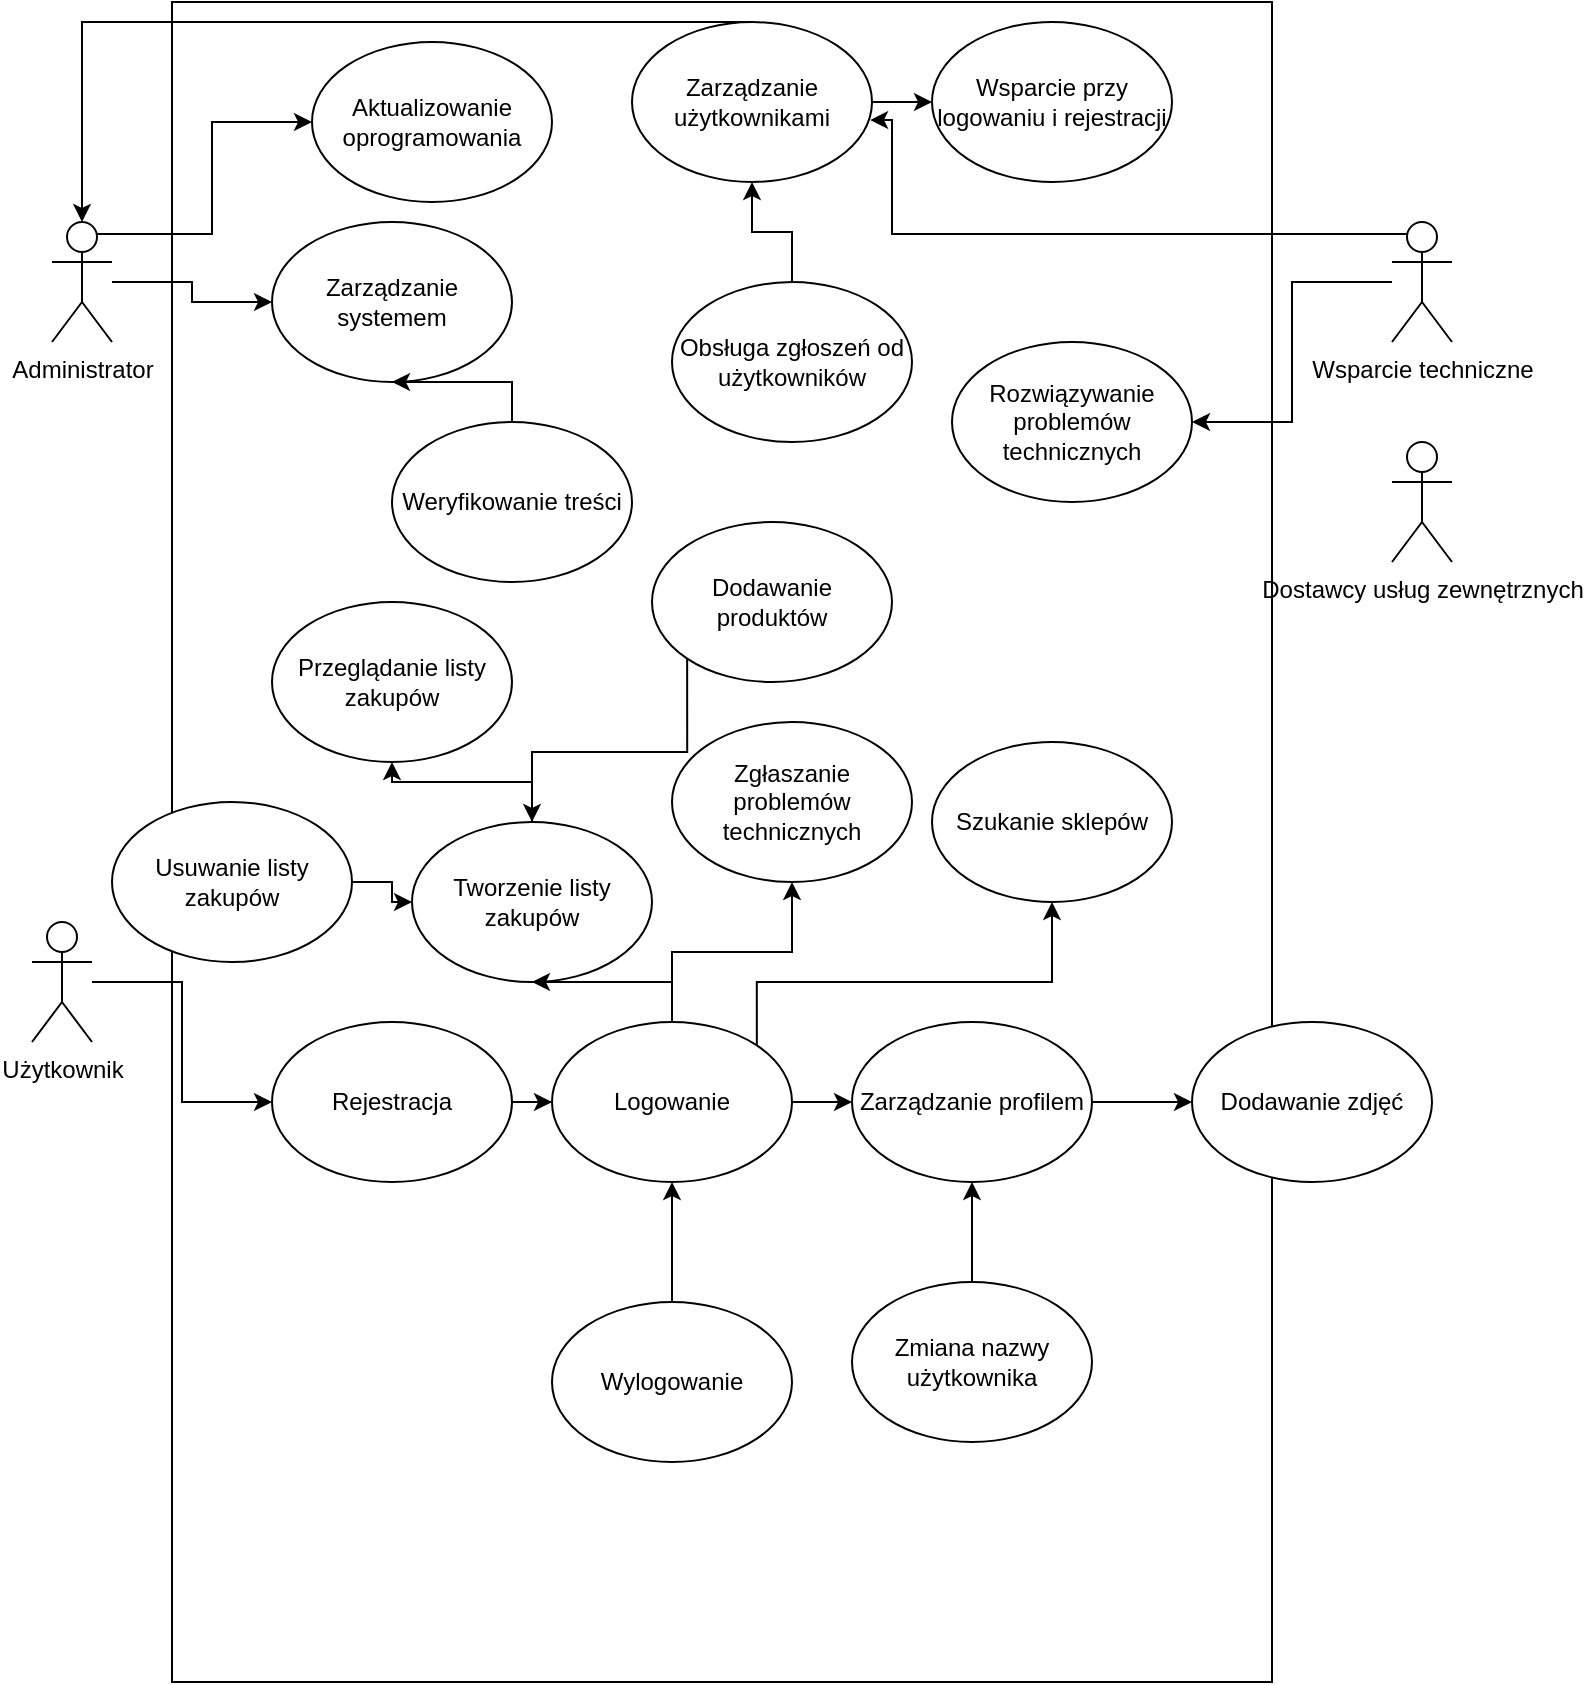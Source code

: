 <mxfile version="24.3.1" type="github">
  <diagram name="Page-1" id="LEZbWoxVUDS4-kTCrXxD">
    <mxGraphModel dx="794" dy="673" grid="1" gridSize="10" guides="1" tooltips="1" connect="1" arrows="1" fold="1" page="1" pageScale="1" pageWidth="850" pageHeight="1100" math="0" shadow="0">
      <root>
        <mxCell id="0" />
        <mxCell id="1" parent="0" />
        <mxCell id="K87021AXg9v8rqYW4FeP-8" value="" style="rounded=0;whiteSpace=wrap;html=1;shadow=0;" parent="1" vertex="1">
          <mxGeometry x="160" y="20" width="550" height="840" as="geometry" />
        </mxCell>
        <mxCell id="e0XvPMYwWgMYgYlpoTrx-16" value="" style="edgeStyle=orthogonalEdgeStyle;rounded=0;orthogonalLoop=1;jettySize=auto;html=1;" edge="1" parent="1" source="K87021AXg9v8rqYW4FeP-1" target="e0XvPMYwWgMYgYlpoTrx-7">
          <mxGeometry relative="1" as="geometry" />
        </mxCell>
        <mxCell id="e0XvPMYwWgMYgYlpoTrx-17" style="edgeStyle=orthogonalEdgeStyle;rounded=0;orthogonalLoop=1;jettySize=auto;html=1;exitX=0.75;exitY=0.1;exitDx=0;exitDy=0;exitPerimeter=0;entryX=0;entryY=0.5;entryDx=0;entryDy=0;" edge="1" parent="1" source="K87021AXg9v8rqYW4FeP-1" target="K87021AXg9v8rqYW4FeP-9">
          <mxGeometry relative="1" as="geometry" />
        </mxCell>
        <mxCell id="K87021AXg9v8rqYW4FeP-1" value="&lt;div&gt;Administrator&lt;/div&gt;" style="shape=umlActor;verticalLabelPosition=bottom;verticalAlign=top;html=1;outlineConnect=0;" parent="1" vertex="1">
          <mxGeometry x="100" y="130" width="30" height="60" as="geometry" />
        </mxCell>
        <mxCell id="e0XvPMYwWgMYgYlpoTrx-27" style="edgeStyle=orthogonalEdgeStyle;rounded=0;orthogonalLoop=1;jettySize=auto;html=1;" edge="1" parent="1" source="K87021AXg9v8rqYW4FeP-2" target="e0XvPMYwWgMYgYlpoTrx-4">
          <mxGeometry relative="1" as="geometry" />
        </mxCell>
        <mxCell id="K87021AXg9v8rqYW4FeP-2" value="&lt;div&gt;Użytkownik&lt;/div&gt;" style="shape=umlActor;verticalLabelPosition=bottom;verticalAlign=top;html=1;outlineConnect=0;" parent="1" vertex="1">
          <mxGeometry x="90" y="480" width="30" height="60" as="geometry" />
        </mxCell>
        <mxCell id="K87021AXg9v8rqYW4FeP-9" value="&lt;div&gt;Aktualizowanie oprogramowania&lt;/div&gt;" style="ellipse;whiteSpace=wrap;html=1;" parent="1" vertex="1">
          <mxGeometry x="230" y="40" width="120" height="80" as="geometry" />
        </mxCell>
        <mxCell id="K87021AXg9v8rqYW4FeP-10" value="Przeglądanie listy zakupów" style="ellipse;whiteSpace=wrap;html=1;" parent="1" vertex="1">
          <mxGeometry x="210" y="320" width="120" height="80" as="geometry" />
        </mxCell>
        <mxCell id="e0XvPMYwWgMYgYlpoTrx-30" style="edgeStyle=orthogonalEdgeStyle;rounded=0;orthogonalLoop=1;jettySize=auto;html=1;" edge="1" parent="1" source="e0XvPMYwWgMYgYlpoTrx-1" target="K87021AXg9v8rqYW4FeP-10">
          <mxGeometry relative="1" as="geometry" />
        </mxCell>
        <mxCell id="e0XvPMYwWgMYgYlpoTrx-1" value="Tworzenie listy zakupów" style="ellipse;whiteSpace=wrap;html=1;" vertex="1" parent="1">
          <mxGeometry x="280" y="430" width="120" height="80" as="geometry" />
        </mxCell>
        <mxCell id="e0XvPMYwWgMYgYlpoTrx-2" value="&lt;div&gt;Dodawanie zdjęć&lt;/div&gt;" style="ellipse;whiteSpace=wrap;html=1;" vertex="1" parent="1">
          <mxGeometry x="670" y="530" width="120" height="80" as="geometry" />
        </mxCell>
        <mxCell id="e0XvPMYwWgMYgYlpoTrx-29" value="" style="edgeStyle=orthogonalEdgeStyle;rounded=0;orthogonalLoop=1;jettySize=auto;html=1;" edge="1" parent="1" source="e0XvPMYwWgMYgYlpoTrx-3" target="e0XvPMYwWgMYgYlpoTrx-1">
          <mxGeometry relative="1" as="geometry" />
        </mxCell>
        <mxCell id="e0XvPMYwWgMYgYlpoTrx-31" style="edgeStyle=orthogonalEdgeStyle;rounded=0;orthogonalLoop=1;jettySize=auto;html=1;exitX=1;exitY=0;exitDx=0;exitDy=0;" edge="1" parent="1" source="e0XvPMYwWgMYgYlpoTrx-3" target="e0XvPMYwWgMYgYlpoTrx-5">
          <mxGeometry relative="1" as="geometry">
            <Array as="points">
              <mxPoint x="452" y="510" />
              <mxPoint x="600" y="510" />
            </Array>
          </mxGeometry>
        </mxCell>
        <mxCell id="e0XvPMYwWgMYgYlpoTrx-38" value="" style="edgeStyle=orthogonalEdgeStyle;rounded=0;orthogonalLoop=1;jettySize=auto;html=1;entryX=0.5;entryY=1;entryDx=0;entryDy=0;" edge="1" parent="1" source="e0XvPMYwWgMYgYlpoTrx-3" target="e0XvPMYwWgMYgYlpoTrx-37">
          <mxGeometry relative="1" as="geometry">
            <Array as="points" />
          </mxGeometry>
        </mxCell>
        <mxCell id="e0XvPMYwWgMYgYlpoTrx-45" value="" style="edgeStyle=orthogonalEdgeStyle;rounded=0;orthogonalLoop=1;jettySize=auto;html=1;" edge="1" parent="1" source="e0XvPMYwWgMYgYlpoTrx-3" target="e0XvPMYwWgMYgYlpoTrx-43">
          <mxGeometry relative="1" as="geometry" />
        </mxCell>
        <mxCell id="e0XvPMYwWgMYgYlpoTrx-3" value="&lt;div&gt;Logowanie&lt;/div&gt;" style="ellipse;whiteSpace=wrap;html=1;" vertex="1" parent="1">
          <mxGeometry x="350" y="530" width="120" height="80" as="geometry" />
        </mxCell>
        <mxCell id="e0XvPMYwWgMYgYlpoTrx-28" value="" style="edgeStyle=orthogonalEdgeStyle;rounded=0;orthogonalLoop=1;jettySize=auto;html=1;" edge="1" parent="1" source="e0XvPMYwWgMYgYlpoTrx-4" target="e0XvPMYwWgMYgYlpoTrx-3">
          <mxGeometry relative="1" as="geometry" />
        </mxCell>
        <mxCell id="e0XvPMYwWgMYgYlpoTrx-4" value="&lt;div&gt;Rejestracja&lt;/div&gt;" style="ellipse;whiteSpace=wrap;html=1;" vertex="1" parent="1">
          <mxGeometry x="210" y="530" width="120" height="80" as="geometry" />
        </mxCell>
        <mxCell id="e0XvPMYwWgMYgYlpoTrx-5" value="Szukanie sklepów" style="ellipse;whiteSpace=wrap;html=1;" vertex="1" parent="1">
          <mxGeometry x="540" y="390" width="120" height="80" as="geometry" />
        </mxCell>
        <mxCell id="e0XvPMYwWgMYgYlpoTrx-36" value="" style="edgeStyle=orthogonalEdgeStyle;rounded=0;orthogonalLoop=1;jettySize=auto;html=1;" edge="1" parent="1" source="e0XvPMYwWgMYgYlpoTrx-6" target="e0XvPMYwWgMYgYlpoTrx-33">
          <mxGeometry relative="1" as="geometry" />
        </mxCell>
        <mxCell id="e0XvPMYwWgMYgYlpoTrx-6" value="Zarządzanie użytkownikami" style="ellipse;whiteSpace=wrap;html=1;" vertex="1" parent="1">
          <mxGeometry x="390" y="30" width="120" height="80" as="geometry" />
        </mxCell>
        <mxCell id="e0XvPMYwWgMYgYlpoTrx-7" value="Zarządzanie systemem" style="ellipse;whiteSpace=wrap;html=1;" vertex="1" parent="1">
          <mxGeometry x="210" y="130" width="120" height="80" as="geometry" />
        </mxCell>
        <mxCell id="e0XvPMYwWgMYgYlpoTrx-18" value="" style="edgeStyle=orthogonalEdgeStyle;rounded=0;orthogonalLoop=1;jettySize=auto;html=1;" edge="1" parent="1" source="e0XvPMYwWgMYgYlpoTrx-8" target="e0XvPMYwWgMYgYlpoTrx-7">
          <mxGeometry relative="1" as="geometry" />
        </mxCell>
        <mxCell id="e0XvPMYwWgMYgYlpoTrx-8" value="Weryfikowanie treści" style="ellipse;whiteSpace=wrap;html=1;" vertex="1" parent="1">
          <mxGeometry x="270" y="230" width="120" height="80" as="geometry" />
        </mxCell>
        <mxCell id="e0XvPMYwWgMYgYlpoTrx-20" style="edgeStyle=orthogonalEdgeStyle;rounded=0;orthogonalLoop=1;jettySize=auto;html=1;" edge="1" parent="1" source="e0XvPMYwWgMYgYlpoTrx-9" target="e0XvPMYwWgMYgYlpoTrx-12">
          <mxGeometry relative="1" as="geometry" />
        </mxCell>
        <mxCell id="e0XvPMYwWgMYgYlpoTrx-9" value="&lt;div&gt;Wsparcie techniczne&lt;/div&gt;" style="shape=umlActor;verticalLabelPosition=bottom;verticalAlign=top;html=1;outlineConnect=0;" vertex="1" parent="1">
          <mxGeometry x="770" y="130" width="30" height="60" as="geometry" />
        </mxCell>
        <mxCell id="e0XvPMYwWgMYgYlpoTrx-10" value="Dostawcy usług zewnętrznych" style="shape=umlActor;verticalLabelPosition=bottom;verticalAlign=top;html=1;outlineConnect=0;" vertex="1" parent="1">
          <mxGeometry x="770" y="240" width="30" height="60" as="geometry" />
        </mxCell>
        <mxCell id="e0XvPMYwWgMYgYlpoTrx-21" value="" style="edgeStyle=orthogonalEdgeStyle;rounded=0;orthogonalLoop=1;jettySize=auto;html=1;" edge="1" parent="1" source="e0XvPMYwWgMYgYlpoTrx-11" target="e0XvPMYwWgMYgYlpoTrx-6">
          <mxGeometry relative="1" as="geometry" />
        </mxCell>
        <mxCell id="e0XvPMYwWgMYgYlpoTrx-11" value="Obsługa zgłoszeń od użytkowników" style="ellipse;whiteSpace=wrap;html=1;" vertex="1" parent="1">
          <mxGeometry x="410" y="160" width="120" height="80" as="geometry" />
        </mxCell>
        <mxCell id="e0XvPMYwWgMYgYlpoTrx-12" value="Rozwiązywanie problemów technicznych" style="ellipse;whiteSpace=wrap;html=1;" vertex="1" parent="1">
          <mxGeometry x="550" y="190" width="120" height="80" as="geometry" />
        </mxCell>
        <mxCell id="e0XvPMYwWgMYgYlpoTrx-23" style="edgeStyle=orthogonalEdgeStyle;rounded=0;orthogonalLoop=1;jettySize=auto;html=1;entryX=0.5;entryY=0;entryDx=0;entryDy=0;entryPerimeter=0;" edge="1" parent="1" source="e0XvPMYwWgMYgYlpoTrx-6" target="K87021AXg9v8rqYW4FeP-1">
          <mxGeometry relative="1" as="geometry">
            <Array as="points">
              <mxPoint x="115" y="30" />
            </Array>
          </mxGeometry>
        </mxCell>
        <mxCell id="e0XvPMYwWgMYgYlpoTrx-33" value="Wsparcie przy logowaniu i rejestracji" style="ellipse;whiteSpace=wrap;html=1;" vertex="1" parent="1">
          <mxGeometry x="540" y="30" width="120" height="80" as="geometry" />
        </mxCell>
        <mxCell id="e0XvPMYwWgMYgYlpoTrx-35" style="edgeStyle=orthogonalEdgeStyle;rounded=0;orthogonalLoop=1;jettySize=auto;html=1;exitX=0.25;exitY=0.1;exitDx=0;exitDy=0;exitPerimeter=0;entryX=0.992;entryY=0.613;entryDx=0;entryDy=0;entryPerimeter=0;" edge="1" parent="1" source="e0XvPMYwWgMYgYlpoTrx-9" target="e0XvPMYwWgMYgYlpoTrx-6">
          <mxGeometry relative="1" as="geometry">
            <Array as="points">
              <mxPoint x="520" y="136" />
              <mxPoint x="520" y="79" />
            </Array>
          </mxGeometry>
        </mxCell>
        <mxCell id="e0XvPMYwWgMYgYlpoTrx-37" value="Zgłaszanie problemów technicznych" style="ellipse;whiteSpace=wrap;html=1;" vertex="1" parent="1">
          <mxGeometry x="410" y="380" width="120" height="80" as="geometry" />
        </mxCell>
        <mxCell id="e0XvPMYwWgMYgYlpoTrx-40" value="" style="edgeStyle=orthogonalEdgeStyle;rounded=0;orthogonalLoop=1;jettySize=auto;html=1;" edge="1" parent="1" source="e0XvPMYwWgMYgYlpoTrx-39" target="e0XvPMYwWgMYgYlpoTrx-1">
          <mxGeometry relative="1" as="geometry" />
        </mxCell>
        <mxCell id="e0XvPMYwWgMYgYlpoTrx-39" value="Usuwanie listy zakupów" style="ellipse;whiteSpace=wrap;html=1;" vertex="1" parent="1">
          <mxGeometry x="130" y="420" width="120" height="80" as="geometry" />
        </mxCell>
        <mxCell id="e0XvPMYwWgMYgYlpoTrx-42" style="edgeStyle=orthogonalEdgeStyle;rounded=0;orthogonalLoop=1;jettySize=auto;html=1;exitX=0;exitY=1;exitDx=0;exitDy=0;" edge="1" parent="1" source="e0XvPMYwWgMYgYlpoTrx-41" target="e0XvPMYwWgMYgYlpoTrx-1">
          <mxGeometry relative="1" as="geometry" />
        </mxCell>
        <mxCell id="e0XvPMYwWgMYgYlpoTrx-41" value="Dodawanie produktów" style="ellipse;whiteSpace=wrap;html=1;" vertex="1" parent="1">
          <mxGeometry x="400" y="280" width="120" height="80" as="geometry" />
        </mxCell>
        <mxCell id="e0XvPMYwWgMYgYlpoTrx-44" value="" style="edgeStyle=orthogonalEdgeStyle;rounded=0;orthogonalLoop=1;jettySize=auto;html=1;" edge="1" parent="1" source="e0XvPMYwWgMYgYlpoTrx-43" target="e0XvPMYwWgMYgYlpoTrx-2">
          <mxGeometry relative="1" as="geometry" />
        </mxCell>
        <mxCell id="e0XvPMYwWgMYgYlpoTrx-43" value="&lt;div&gt;Zarządzanie profilem&lt;/div&gt;" style="ellipse;whiteSpace=wrap;html=1;" vertex="1" parent="1">
          <mxGeometry x="500" y="530" width="120" height="80" as="geometry" />
        </mxCell>
        <mxCell id="e0XvPMYwWgMYgYlpoTrx-48" value="" style="edgeStyle=orthogonalEdgeStyle;rounded=0;orthogonalLoop=1;jettySize=auto;html=1;" edge="1" parent="1" source="e0XvPMYwWgMYgYlpoTrx-47" target="e0XvPMYwWgMYgYlpoTrx-43">
          <mxGeometry relative="1" as="geometry" />
        </mxCell>
        <mxCell id="e0XvPMYwWgMYgYlpoTrx-47" value="&lt;div&gt;Zmiana nazwy użytkownika&lt;/div&gt;" style="ellipse;whiteSpace=wrap;html=1;" vertex="1" parent="1">
          <mxGeometry x="500" y="660" width="120" height="80" as="geometry" />
        </mxCell>
        <mxCell id="e0XvPMYwWgMYgYlpoTrx-50" value="" style="edgeStyle=orthogonalEdgeStyle;rounded=0;orthogonalLoop=1;jettySize=auto;html=1;" edge="1" parent="1" source="e0XvPMYwWgMYgYlpoTrx-49" target="e0XvPMYwWgMYgYlpoTrx-3">
          <mxGeometry relative="1" as="geometry" />
        </mxCell>
        <mxCell id="e0XvPMYwWgMYgYlpoTrx-49" value="Wylogowanie" style="ellipse;whiteSpace=wrap;html=1;" vertex="1" parent="1">
          <mxGeometry x="350" y="670" width="120" height="80" as="geometry" />
        </mxCell>
      </root>
    </mxGraphModel>
  </diagram>
</mxfile>

